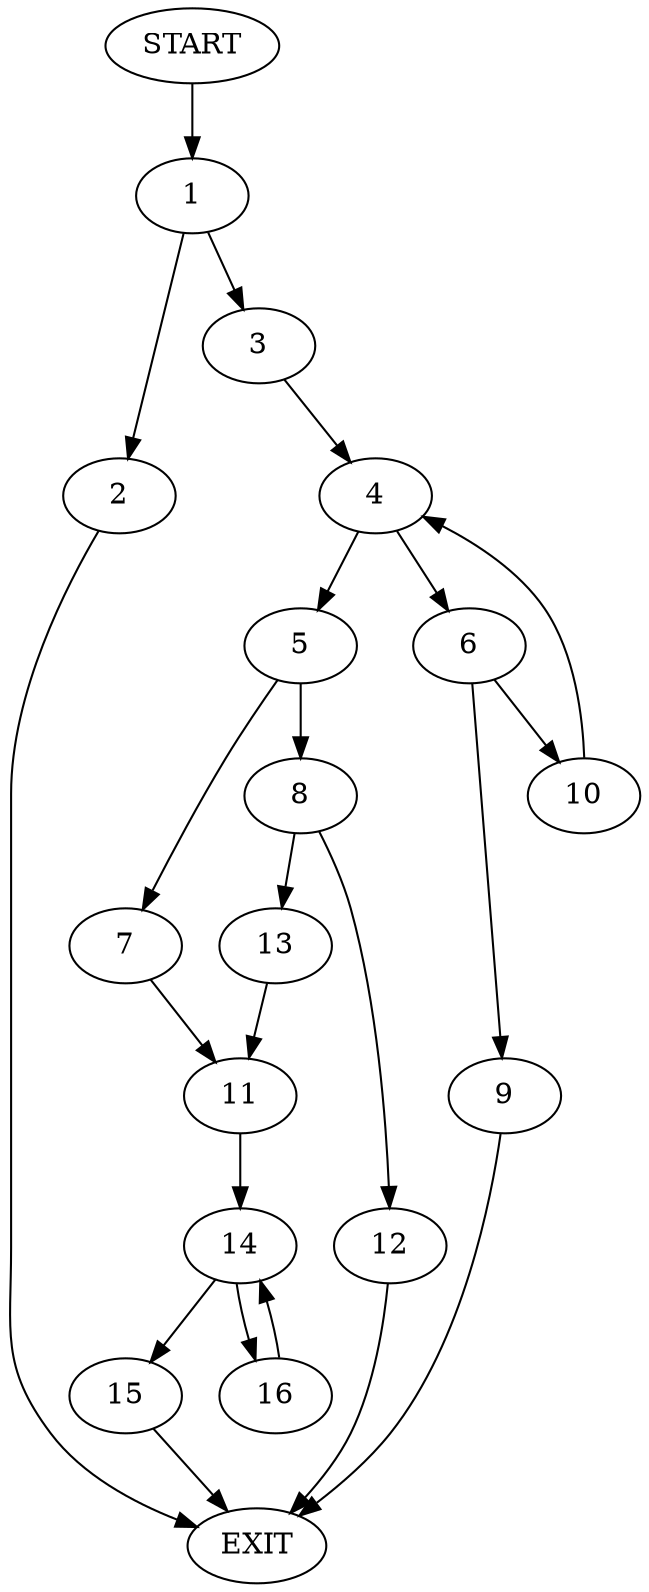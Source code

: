 digraph {
0 [label="START"]
17 [label="EXIT"]
0 -> 1
1 -> 2
1 -> 3
3 -> 4
2 -> 17
4 -> 5
4 -> 6
5 -> 7
5 -> 8
6 -> 9
6 -> 10
9 -> 17
10 -> 4
7 -> 11
8 -> 12
8 -> 13
11 -> 14
12 -> 17
13 -> 11
14 -> 15
14 -> 16
16 -> 14
15 -> 17
}
